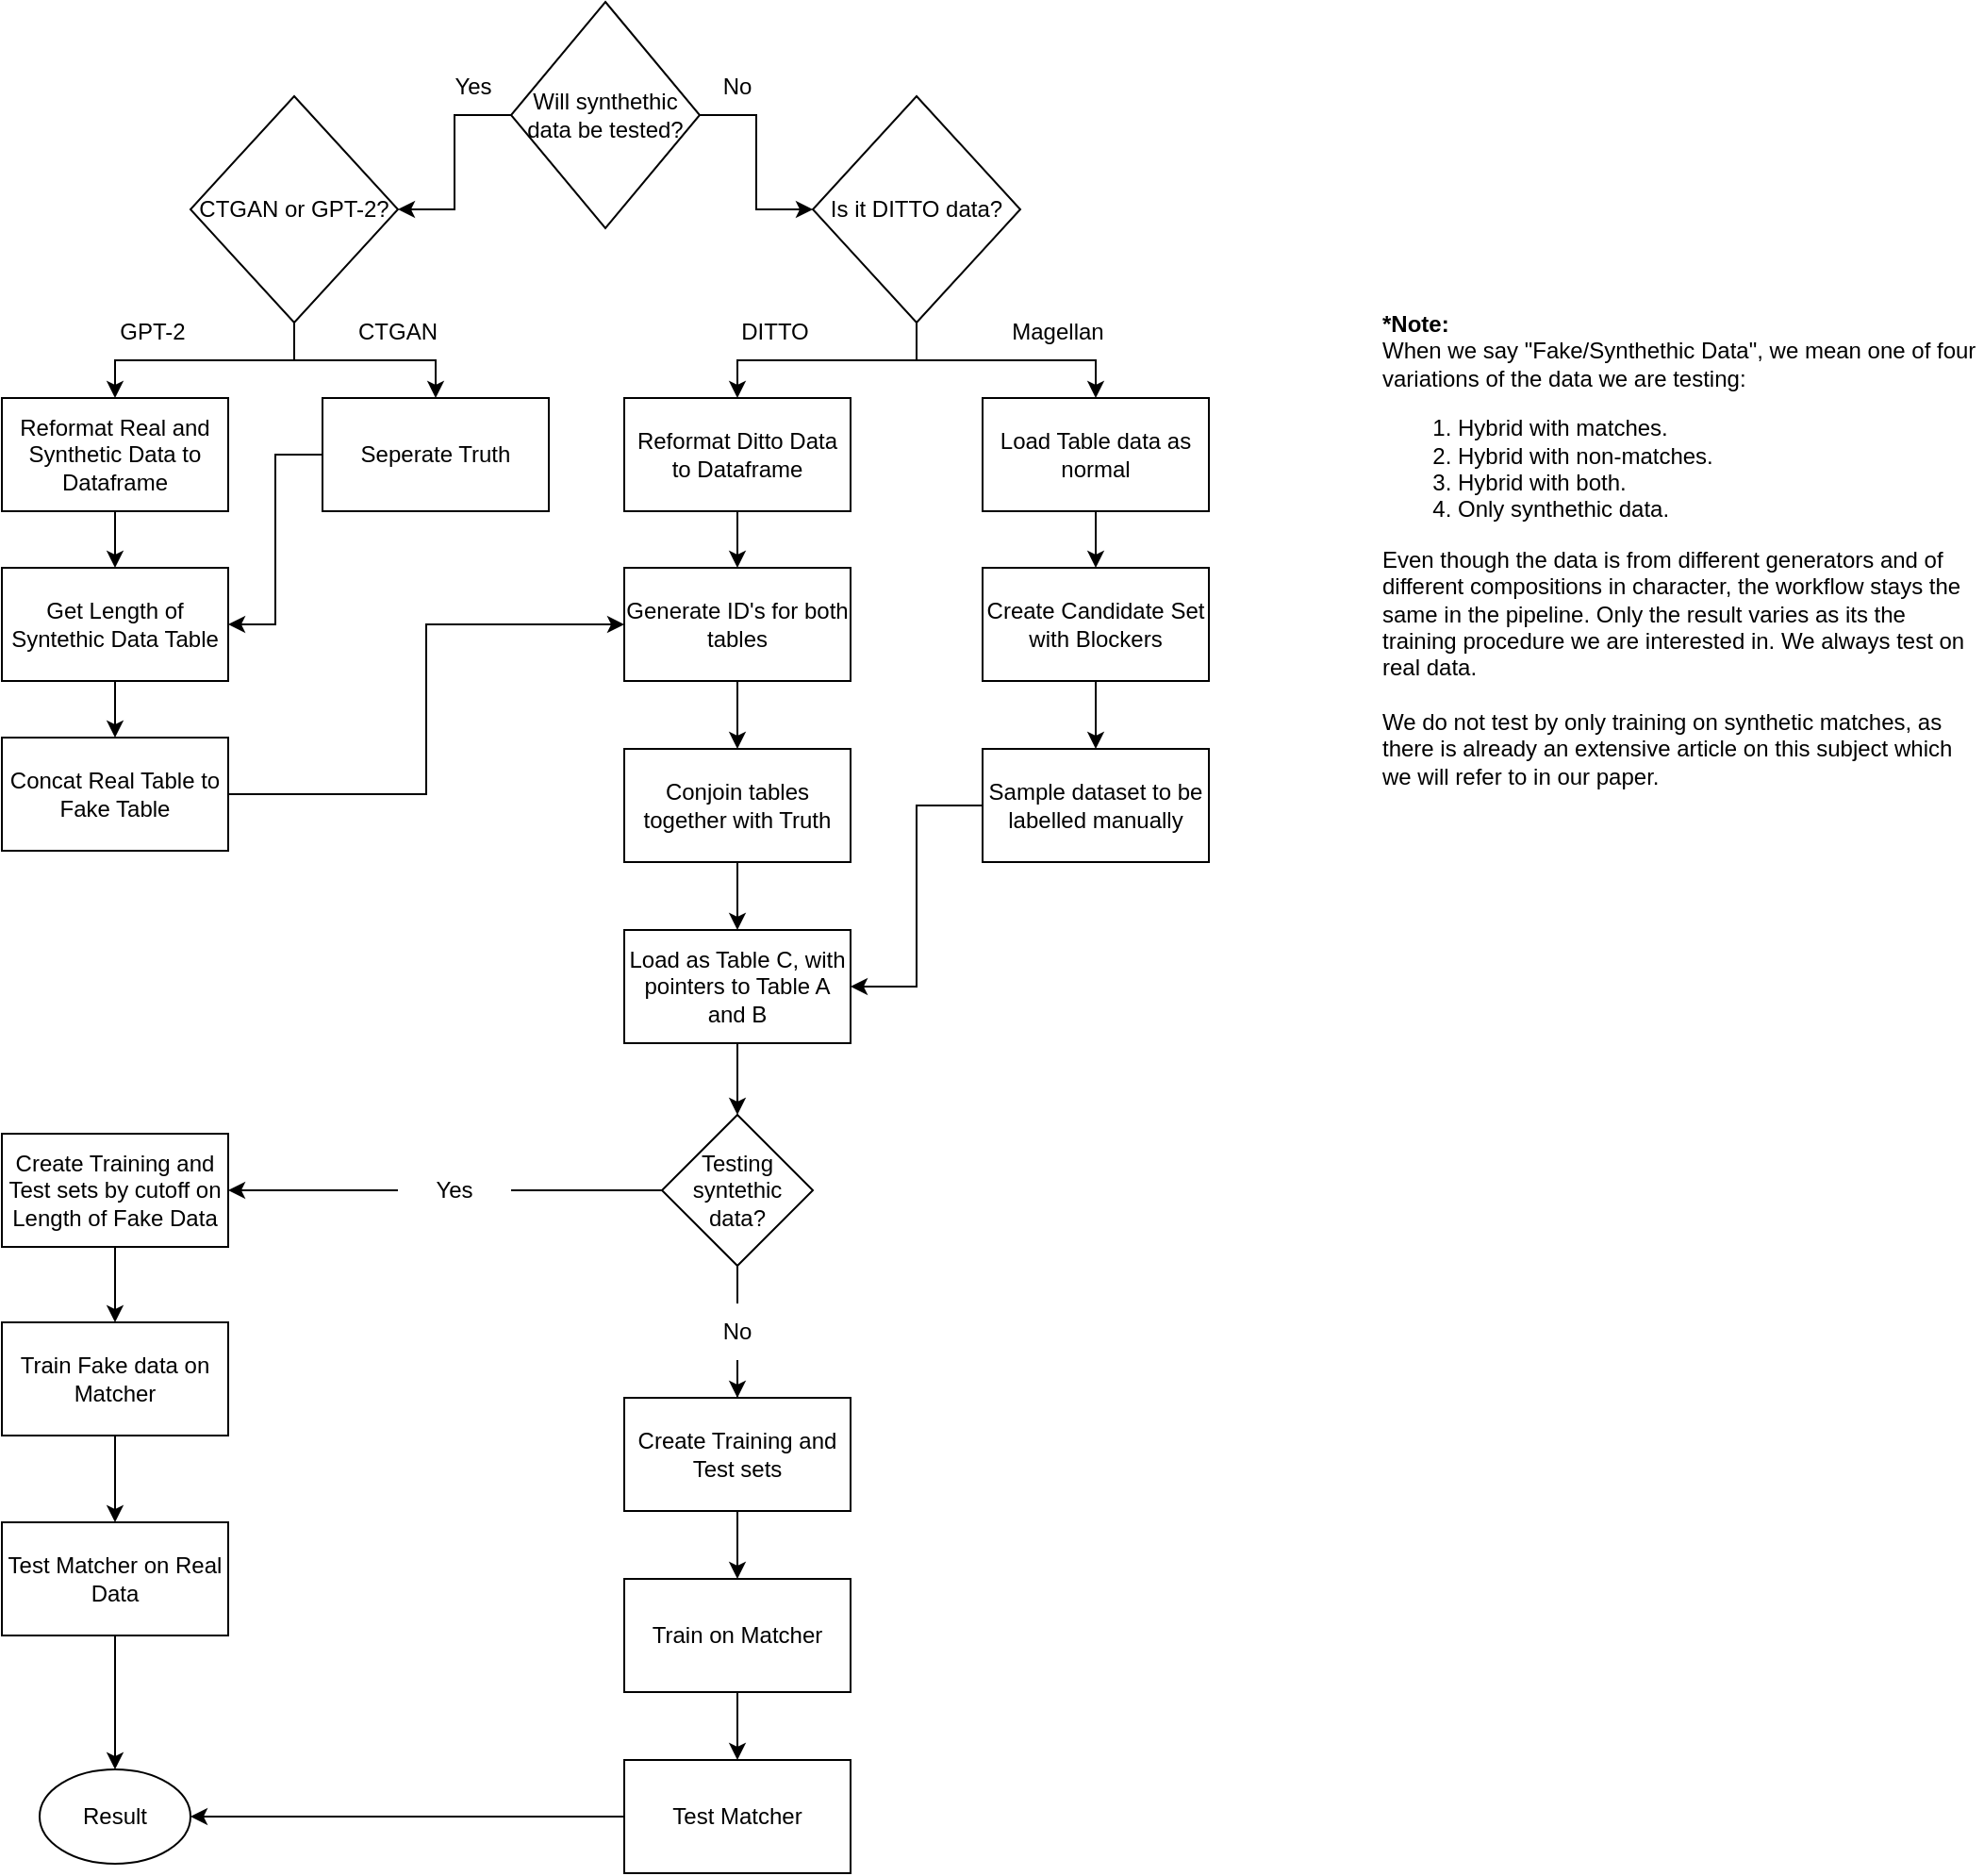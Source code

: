 <mxfile version="18.1.1" type="device"><diagram id="4k_xrgOtNOOedNqZFSyy" name="Page-1"><mxGraphModel dx="754" dy="523" grid="1" gridSize="10" guides="1" tooltips="1" connect="1" arrows="1" fold="1" page="1" pageScale="1" pageWidth="827" pageHeight="1169" math="0" shadow="0"><root><mxCell id="0"/><mxCell id="1" parent="0"/><mxCell id="mhwVTAOsd96O-FLE4UpY-9" value="" style="edgeStyle=orthogonalEdgeStyle;rounded=0;orthogonalLoop=1;jettySize=auto;html=1;" parent="1" source="mhwVTAOsd96O-FLE4UpY-3" target="mhwVTAOsd96O-FLE4UpY-8" edge="1"><mxGeometry relative="1" as="geometry"/></mxCell><mxCell id="mhwVTAOsd96O-FLE4UpY-40" style="edgeStyle=orthogonalEdgeStyle;rounded=0;orthogonalLoop=1;jettySize=auto;html=1;" parent="1" source="mhwVTAOsd96O-FLE4UpY-3" target="mhwVTAOsd96O-FLE4UpY-39" edge="1"><mxGeometry relative="1" as="geometry"/></mxCell><mxCell id="mhwVTAOsd96O-FLE4UpY-3" value="Will synthethic data be tested?" style="rhombus;whiteSpace=wrap;html=1;" parent="1" vertex="1"><mxGeometry x="360" y="70" width="100" height="120" as="geometry"/></mxCell><mxCell id="nJFZKfLwFS3pmWMV_mW8-15" style="edgeStyle=orthogonalEdgeStyle;rounded=0;orthogonalLoop=1;jettySize=auto;html=1;entryX=0.5;entryY=0;entryDx=0;entryDy=0;" parent="1" source="mhwVTAOsd96O-FLE4UpY-8" target="mhwVTAOsd96O-FLE4UpY-15" edge="1"><mxGeometry relative="1" as="geometry"/></mxCell><mxCell id="nJFZKfLwFS3pmWMV_mW8-16" style="edgeStyle=orthogonalEdgeStyle;rounded=0;orthogonalLoop=1;jettySize=auto;html=1;entryX=0.5;entryY=0;entryDx=0;entryDy=0;" parent="1" source="mhwVTAOsd96O-FLE4UpY-8" target="mhwVTAOsd96O-FLE4UpY-10" edge="1"><mxGeometry relative="1" as="geometry"/></mxCell><mxCell id="mhwVTAOsd96O-FLE4UpY-8" value="Is it DITTO data?" style="rhombus;whiteSpace=wrap;html=1;" parent="1" vertex="1"><mxGeometry x="520" y="120" width="110" height="120" as="geometry"/></mxCell><mxCell id="mhwVTAOsd96O-FLE4UpY-35" value="" style="edgeStyle=orthogonalEdgeStyle;rounded=0;orthogonalLoop=1;jettySize=auto;html=1;" parent="1" source="mhwVTAOsd96O-FLE4UpY-10" target="mhwVTAOsd96O-FLE4UpY-34" edge="1"><mxGeometry relative="1" as="geometry"/></mxCell><mxCell id="mhwVTAOsd96O-FLE4UpY-10" value="Load Table data as normal" style="whiteSpace=wrap;html=1;" parent="1" vertex="1"><mxGeometry x="610" y="280" width="120" height="60" as="geometry"/></mxCell><mxCell id="mhwVTAOsd96O-FLE4UpY-23" value="" style="edgeStyle=orthogonalEdgeStyle;rounded=0;orthogonalLoop=1;jettySize=auto;html=1;" parent="1" source="mhwVTAOsd96O-FLE4UpY-15" target="mhwVTAOsd96O-FLE4UpY-22" edge="1"><mxGeometry relative="1" as="geometry"/></mxCell><mxCell id="mhwVTAOsd96O-FLE4UpY-15" value="Reformat Ditto Data to Dataframe" style="whiteSpace=wrap;html=1;" parent="1" vertex="1"><mxGeometry x="420" y="280" width="120" height="60" as="geometry"/></mxCell><mxCell id="mhwVTAOsd96O-FLE4UpY-25" value="" style="edgeStyle=orthogonalEdgeStyle;rounded=0;orthogonalLoop=1;jettySize=auto;html=1;" parent="1" source="mhwVTAOsd96O-FLE4UpY-22" target="mhwVTAOsd96O-FLE4UpY-24" edge="1"><mxGeometry relative="1" as="geometry"/></mxCell><mxCell id="mhwVTAOsd96O-FLE4UpY-22" value="Generate ID's for both tables" style="whiteSpace=wrap;html=1;" parent="1" vertex="1"><mxGeometry x="420" y="370" width="120" height="60" as="geometry"/></mxCell><mxCell id="mhwVTAOsd96O-FLE4UpY-27" value="" style="edgeStyle=orthogonalEdgeStyle;rounded=0;orthogonalLoop=1;jettySize=auto;html=1;" parent="1" source="mhwVTAOsd96O-FLE4UpY-24" target="mhwVTAOsd96O-FLE4UpY-26" edge="1"><mxGeometry relative="1" as="geometry"/></mxCell><mxCell id="mhwVTAOsd96O-FLE4UpY-24" value="Conjoin tables together with Truth" style="whiteSpace=wrap;html=1;" parent="1" vertex="1"><mxGeometry x="420" y="466" width="120" height="60" as="geometry"/></mxCell><mxCell id="mhwVTAOsd96O-FLE4UpY-55" value="" style="edgeStyle=orthogonalEdgeStyle;rounded=0;orthogonalLoop=1;jettySize=auto;html=1;" parent="1" source="mhwVTAOsd96O-FLE4UpY-26" target="mhwVTAOsd96O-FLE4UpY-54" edge="1"><mxGeometry relative="1" as="geometry"/></mxCell><mxCell id="mhwVTAOsd96O-FLE4UpY-26" value="Load as Table C, with pointers to Table A and B" style="whiteSpace=wrap;html=1;" parent="1" vertex="1"><mxGeometry x="420" y="562" width="120" height="60" as="geometry"/></mxCell><mxCell id="mhwVTAOsd96O-FLE4UpY-31" value="" style="edgeStyle=orthogonalEdgeStyle;rounded=0;orthogonalLoop=1;jettySize=auto;html=1;" parent="1" source="mhwVTAOsd96O-FLE4UpY-28" target="mhwVTAOsd96O-FLE4UpY-30" edge="1"><mxGeometry relative="1" as="geometry"/></mxCell><mxCell id="mhwVTAOsd96O-FLE4UpY-28" value="Create Training and Test sets" style="whiteSpace=wrap;html=1;" parent="1" vertex="1"><mxGeometry x="420" y="810" width="120" height="60" as="geometry"/></mxCell><mxCell id="mhwVTAOsd96O-FLE4UpY-33" value="" style="edgeStyle=orthogonalEdgeStyle;rounded=0;orthogonalLoop=1;jettySize=auto;html=1;" parent="1" source="mhwVTAOsd96O-FLE4UpY-30" target="mhwVTAOsd96O-FLE4UpY-32" edge="1"><mxGeometry relative="1" as="geometry"/></mxCell><mxCell id="mhwVTAOsd96O-FLE4UpY-30" value="Train on Matcher" style="whiteSpace=wrap;html=1;" parent="1" vertex="1"><mxGeometry x="420" y="906" width="120" height="60" as="geometry"/></mxCell><mxCell id="nJFZKfLwFS3pmWMV_mW8-24" style="edgeStyle=orthogonalEdgeStyle;rounded=0;orthogonalLoop=1;jettySize=auto;html=1;entryX=1;entryY=0.5;entryDx=0;entryDy=0;" parent="1" source="mhwVTAOsd96O-FLE4UpY-32" target="mhwVTAOsd96O-FLE4UpY-73" edge="1"><mxGeometry relative="1" as="geometry"/></mxCell><mxCell id="mhwVTAOsd96O-FLE4UpY-32" value="Test Matcher" style="whiteSpace=wrap;html=1;" parent="1" vertex="1"><mxGeometry x="420" y="1002" width="120" height="60" as="geometry"/></mxCell><mxCell id="mhwVTAOsd96O-FLE4UpY-37" value="" style="edgeStyle=orthogonalEdgeStyle;rounded=0;orthogonalLoop=1;jettySize=auto;html=1;" parent="1" source="mhwVTAOsd96O-FLE4UpY-34" target="mhwVTAOsd96O-FLE4UpY-36" edge="1"><mxGeometry relative="1" as="geometry"/></mxCell><mxCell id="mhwVTAOsd96O-FLE4UpY-34" value="Create Candidate Set with Blockers" style="whiteSpace=wrap;html=1;" parent="1" vertex="1"><mxGeometry x="610" y="370" width="120" height="60" as="geometry"/></mxCell><mxCell id="mhwVTAOsd96O-FLE4UpY-38" style="edgeStyle=orthogonalEdgeStyle;rounded=0;orthogonalLoop=1;jettySize=auto;html=1;entryX=1;entryY=0.5;entryDx=0;entryDy=0;" parent="1" source="mhwVTAOsd96O-FLE4UpY-36" target="mhwVTAOsd96O-FLE4UpY-26" edge="1"><mxGeometry relative="1" as="geometry"/></mxCell><mxCell id="mhwVTAOsd96O-FLE4UpY-36" value="Sample dataset to be labelled manually" style="whiteSpace=wrap;html=1;" parent="1" vertex="1"><mxGeometry x="610" y="466" width="120" height="60" as="geometry"/></mxCell><mxCell id="mhwVTAOsd96O-FLE4UpY-43" value="" style="edgeStyle=orthogonalEdgeStyle;rounded=0;orthogonalLoop=1;jettySize=auto;html=1;" parent="1" source="mhwVTAOsd96O-FLE4UpY-39" target="mhwVTAOsd96O-FLE4UpY-42" edge="1"><mxGeometry relative="1" as="geometry"/></mxCell><mxCell id="mhwVTAOsd96O-FLE4UpY-76" style="edgeStyle=orthogonalEdgeStyle;rounded=0;orthogonalLoop=1;jettySize=auto;html=1;entryX=0.5;entryY=0;entryDx=0;entryDy=0;" parent="1" source="mhwVTAOsd96O-FLE4UpY-39" target="mhwVTAOsd96O-FLE4UpY-70" edge="1"><mxGeometry relative="1" as="geometry"/></mxCell><mxCell id="mhwVTAOsd96O-FLE4UpY-39" value="CTGAN or GPT-2?" style="rhombus;whiteSpace=wrap;html=1;" parent="1" vertex="1"><mxGeometry x="190" y="120" width="110" height="120" as="geometry"/></mxCell><mxCell id="mhwVTAOsd96O-FLE4UpY-45" value="" style="edgeStyle=orthogonalEdgeStyle;rounded=0;orthogonalLoop=1;jettySize=auto;html=1;" parent="1" source="mhwVTAOsd96O-FLE4UpY-42" target="mhwVTAOsd96O-FLE4UpY-44" edge="1"><mxGeometry relative="1" as="geometry"/></mxCell><mxCell id="mhwVTAOsd96O-FLE4UpY-42" value="Reformat Real and Synthetic Data to Dataframe" style="whiteSpace=wrap;html=1;" parent="1" vertex="1"><mxGeometry x="90" y="280" width="120" height="60" as="geometry"/></mxCell><mxCell id="mhwVTAOsd96O-FLE4UpY-47" value="" style="edgeStyle=orthogonalEdgeStyle;rounded=0;orthogonalLoop=1;jettySize=auto;html=1;" parent="1" source="mhwVTAOsd96O-FLE4UpY-44" target="mhwVTAOsd96O-FLE4UpY-46" edge="1"><mxGeometry relative="1" as="geometry"/></mxCell><mxCell id="mhwVTAOsd96O-FLE4UpY-44" value="Get Length of Syntethic Data Table" style="whiteSpace=wrap;html=1;" parent="1" vertex="1"><mxGeometry x="90" y="370" width="120" height="60" as="geometry"/></mxCell><mxCell id="mhwVTAOsd96O-FLE4UpY-49" style="edgeStyle=orthogonalEdgeStyle;rounded=0;orthogonalLoop=1;jettySize=auto;html=1;entryX=0;entryY=0.5;entryDx=0;entryDy=0;" parent="1" source="mhwVTAOsd96O-FLE4UpY-46" target="mhwVTAOsd96O-FLE4UpY-22" edge="1"><mxGeometry relative="1" as="geometry"/></mxCell><mxCell id="mhwVTAOsd96O-FLE4UpY-46" value="Concat Real Table to Fake Table" style="whiteSpace=wrap;html=1;" parent="1" vertex="1"><mxGeometry x="90" y="460" width="120" height="60" as="geometry"/></mxCell><mxCell id="mhwVTAOsd96O-FLE4UpY-60" value="" style="edgeStyle=orthogonalEdgeStyle;rounded=0;orthogonalLoop=1;jettySize=auto;html=1;" parent="1" source="mhwVTAOsd96O-FLE4UpY-50" target="mhwVTAOsd96O-FLE4UpY-59" edge="1"><mxGeometry relative="1" as="geometry"/></mxCell><mxCell id="mhwVTAOsd96O-FLE4UpY-50" value="Create Training and Test sets by cutoff on Length of Fake Data" style="whiteSpace=wrap;html=1;" parent="1" vertex="1"><mxGeometry x="90" y="670" width="120" height="60" as="geometry"/></mxCell><mxCell id="mhwVTAOsd96O-FLE4UpY-57" style="edgeStyle=orthogonalEdgeStyle;rounded=0;orthogonalLoop=1;jettySize=auto;html=1;entryX=0.5;entryY=0;entryDx=0;entryDy=0;startArrow=none;" parent="1" source="nJFZKfLwFS3pmWMV_mW8-10" target="mhwVTAOsd96O-FLE4UpY-28" edge="1"><mxGeometry relative="1" as="geometry"/></mxCell><mxCell id="mhwVTAOsd96O-FLE4UpY-58" style="edgeStyle=orthogonalEdgeStyle;rounded=0;orthogonalLoop=1;jettySize=auto;html=1;entryX=1;entryY=0.5;entryDx=0;entryDy=0;startArrow=none;" parent="1" source="nJFZKfLwFS3pmWMV_mW8-9" target="mhwVTAOsd96O-FLE4UpY-50" edge="1"><mxGeometry relative="1" as="geometry"/></mxCell><mxCell id="mhwVTAOsd96O-FLE4UpY-54" value="Testing syntethic data?" style="rhombus;whiteSpace=wrap;html=1;" parent="1" vertex="1"><mxGeometry x="440" y="660" width="80" height="80" as="geometry"/></mxCell><mxCell id="mhwVTAOsd96O-FLE4UpY-62" value="" style="edgeStyle=orthogonalEdgeStyle;rounded=0;orthogonalLoop=1;jettySize=auto;html=1;" parent="1" source="mhwVTAOsd96O-FLE4UpY-59" target="mhwVTAOsd96O-FLE4UpY-61" edge="1"><mxGeometry relative="1" as="geometry"/></mxCell><mxCell id="mhwVTAOsd96O-FLE4UpY-59" value="Train Fake data on Matcher" style="whiteSpace=wrap;html=1;" parent="1" vertex="1"><mxGeometry x="90" y="770" width="120" height="60" as="geometry"/></mxCell><mxCell id="nJFZKfLwFS3pmWMV_mW8-23" style="edgeStyle=orthogonalEdgeStyle;rounded=0;orthogonalLoop=1;jettySize=auto;html=1;entryX=0.5;entryY=0;entryDx=0;entryDy=0;" parent="1" source="mhwVTAOsd96O-FLE4UpY-61" target="mhwVTAOsd96O-FLE4UpY-73" edge="1"><mxGeometry relative="1" as="geometry"/></mxCell><mxCell id="mhwVTAOsd96O-FLE4UpY-61" value="Test Matcher on Real Data" style="whiteSpace=wrap;html=1;" parent="1" vertex="1"><mxGeometry x="90" y="876" width="120" height="60" as="geometry"/></mxCell><mxCell id="mhwVTAOsd96O-FLE4UpY-72" style="edgeStyle=orthogonalEdgeStyle;rounded=0;orthogonalLoop=1;jettySize=auto;html=1;entryX=1;entryY=0.5;entryDx=0;entryDy=0;" parent="1" source="mhwVTAOsd96O-FLE4UpY-70" target="mhwVTAOsd96O-FLE4UpY-44" edge="1"><mxGeometry relative="1" as="geometry"/></mxCell><mxCell id="mhwVTAOsd96O-FLE4UpY-70" value="Seperate Truth" style="whiteSpace=wrap;html=1;" parent="1" vertex="1"><mxGeometry x="260" y="280" width="120" height="60" as="geometry"/></mxCell><mxCell id="mhwVTAOsd96O-FLE4UpY-73" value="Result" style="ellipse;whiteSpace=wrap;html=1;rounded=0;shadow=0;glass=0;sketch=0;" parent="1" vertex="1"><mxGeometry x="110" y="1007" width="80" height="50" as="geometry"/></mxCell><mxCell id="mhwVTAOsd96O-FLE4UpY-74" value="&lt;b&gt;*Note:&lt;/b&gt;&lt;br&gt;When we say &quot;Fake/Synthethic Data&quot;, we mean one of four variations of the data we are testing:&lt;br&gt;&lt;ol&gt;&lt;li&gt;Hybrid with matches.&lt;/li&gt;&lt;li&gt;Hybrid with non-matches.&lt;/li&gt;&lt;li&gt;Hybrid with both.&lt;/li&gt;&lt;li&gt;Only synthethic data.&lt;/li&gt;&lt;/ol&gt;&lt;div&gt;Even though the data is from different generators and of different compositions in character, the workflow stays the same in the pipeline. Only the result varies as its the training procedure we are interested in. We always test on real data.&lt;/div&gt;&lt;div&gt;&lt;br&gt;&lt;/div&gt;&lt;div&gt;We do not test by only training on synthetic matches, as there is already an extensive article on this subject which we will refer to in our paper.&lt;/div&gt;&lt;div&gt;&lt;br&gt;&lt;/div&gt;&lt;div&gt;&lt;br&gt;&lt;/div&gt;" style="text;html=1;strokeColor=none;fillColor=none;align=left;verticalAlign=middle;whiteSpace=wrap;rounded=0;shadow=0;glass=0;sketch=0;" parent="1" vertex="1"><mxGeometry x="820" y="230" width="320" height="290" as="geometry"/></mxCell><mxCell id="nJFZKfLwFS3pmWMV_mW8-3" value="Yes" style="text;html=1;strokeColor=none;fillColor=none;align=center;verticalAlign=middle;whiteSpace=wrap;rounded=0;" parent="1" vertex="1"><mxGeometry x="310" y="100" width="60" height="30" as="geometry"/></mxCell><mxCell id="nJFZKfLwFS3pmWMV_mW8-4" value="No" style="text;html=1;strokeColor=none;fillColor=none;align=center;verticalAlign=middle;whiteSpace=wrap;rounded=0;" parent="1" vertex="1"><mxGeometry x="450" y="100" width="60" height="30" as="geometry"/></mxCell><mxCell id="nJFZKfLwFS3pmWMV_mW8-5" value="DITTO" style="text;html=1;strokeColor=none;fillColor=none;align=center;verticalAlign=middle;whiteSpace=wrap;rounded=0;" parent="1" vertex="1"><mxGeometry x="470" y="230" width="60" height="30" as="geometry"/></mxCell><mxCell id="nJFZKfLwFS3pmWMV_mW8-6" value="Magellan" style="text;html=1;strokeColor=none;fillColor=none;align=center;verticalAlign=middle;whiteSpace=wrap;rounded=0;" parent="1" vertex="1"><mxGeometry x="620" y="230" width="60" height="30" as="geometry"/></mxCell><mxCell id="nJFZKfLwFS3pmWMV_mW8-7" value="CTGAN" style="text;html=1;strokeColor=none;fillColor=none;align=center;verticalAlign=middle;whiteSpace=wrap;rounded=0;" parent="1" vertex="1"><mxGeometry x="270" y="230" width="60" height="30" as="geometry"/></mxCell><mxCell id="nJFZKfLwFS3pmWMV_mW8-8" value="GPT-2" style="text;html=1;strokeColor=none;fillColor=none;align=center;verticalAlign=middle;whiteSpace=wrap;rounded=0;" parent="1" vertex="1"><mxGeometry x="140" y="230" width="60" height="30" as="geometry"/></mxCell><mxCell id="nJFZKfLwFS3pmWMV_mW8-9" value="Yes" style="text;html=1;strokeColor=none;fillColor=none;align=center;verticalAlign=middle;whiteSpace=wrap;rounded=0;" parent="1" vertex="1"><mxGeometry x="300" y="685" width="60" height="30" as="geometry"/></mxCell><mxCell id="nJFZKfLwFS3pmWMV_mW8-11" value="" style="edgeStyle=orthogonalEdgeStyle;rounded=0;orthogonalLoop=1;jettySize=auto;html=1;entryX=1;entryY=0.5;entryDx=0;entryDy=0;endArrow=none;" parent="1" source="mhwVTAOsd96O-FLE4UpY-54" target="nJFZKfLwFS3pmWMV_mW8-9" edge="1"><mxGeometry relative="1" as="geometry"><mxPoint x="430" y="720" as="sourcePoint"/><mxPoint x="220" y="720" as="targetPoint"/></mxGeometry></mxCell><mxCell id="nJFZKfLwFS3pmWMV_mW8-10" value="No" style="text;html=1;strokeColor=none;fillColor=none;align=center;verticalAlign=middle;whiteSpace=wrap;rounded=0;" parent="1" vertex="1"><mxGeometry x="450" y="760" width="60" height="30" as="geometry"/></mxCell><mxCell id="nJFZKfLwFS3pmWMV_mW8-22" value="" style="edgeStyle=orthogonalEdgeStyle;rounded=0;orthogonalLoop=1;jettySize=auto;html=1;entryX=0.5;entryY=0;entryDx=0;entryDy=0;endArrow=none;" parent="1" source="mhwVTAOsd96O-FLE4UpY-54" target="nJFZKfLwFS3pmWMV_mW8-10" edge="1"><mxGeometry relative="1" as="geometry"><mxPoint x="480" y="740" as="sourcePoint"/><mxPoint x="480" y="780" as="targetPoint"/></mxGeometry></mxCell></root></mxGraphModel></diagram></mxfile>